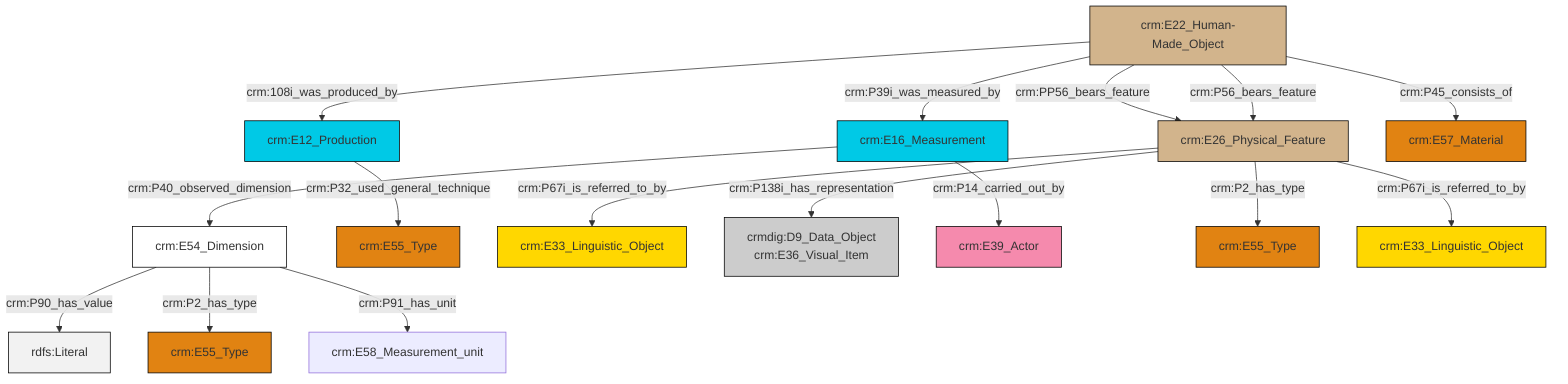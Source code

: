 graph TD
classDef Literal fill:#f2f2f2,stroke:#000000;
classDef CRM_Entity fill:#FFFFFF,stroke:#000000;
classDef Temporal_Entity fill:#00C9E6, stroke:#000000;
classDef Type fill:#E18312, stroke:#000000;
classDef Time-Span fill:#2C9C91, stroke:#000000;
classDef Appellation fill:#FFEB7F, stroke:#000000;
classDef Place fill:#008836, stroke:#000000;
classDef Persistent_Item fill:#B266B2, stroke:#000000;
classDef Conceptual_Object fill:#FFD700, stroke:#000000;
classDef Physical_Thing fill:#D2B48C, stroke:#000000;
classDef Actor fill:#f58aad, stroke:#000000;
classDef PC_Classes fill:#4ce600, stroke:#000000;
classDef Multi fill:#cccccc,stroke:#000000;

0["crm:E54_Dimension"]:::CRM_Entity -->|crm:P90_has_value| 1[rdfs:Literal]:::Literal
4["crm:E22_Human-Made_Object"]:::Physical_Thing -->|crm:PP56_bears_feature| 5["crm:E26_Physical_Feature"]:::Physical_Thing
0["crm:E54_Dimension"]:::CRM_Entity -->|crm:P2_has_type| 6["crm:E55_Type"]:::Type
12["crm:E16_Measurement"]:::Temporal_Entity -->|crm:P40_observed_dimension| 0["crm:E54_Dimension"]:::CRM_Entity
4["crm:E22_Human-Made_Object"]:::Physical_Thing -->|crm:108i_was_produced_by| 13["crm:E12_Production"]:::Temporal_Entity
12["crm:E16_Measurement"]:::Temporal_Entity -->|crm:P14_carried_out_by| 14["crm:E39_Actor"]:::Actor
13["crm:E12_Production"]:::Temporal_Entity -->|crm:P32_used_general_technique| 2["crm:E55_Type"]:::Type
4["crm:E22_Human-Made_Object"]:::Physical_Thing -->|crm:P39i_was_measured_by| 12["crm:E16_Measurement"]:::Temporal_Entity
0["crm:E54_Dimension"]:::CRM_Entity -->|crm:P91_has_unit| 19["crm:E58_Measurement_unit"]:::Default
5["crm:E26_Physical_Feature"]:::Physical_Thing -->|crm:P138i_has_representation| 9["crmdig:D9_Data_Object<br>crm:E36_Visual_Item"]:::Multi
5["crm:E26_Physical_Feature"]:::Physical_Thing -->|crm:P67i_is_referred_to_by| 7["crm:E33_Linguistic_Object"]:::Conceptual_Object
5["crm:E26_Physical_Feature"]:::Physical_Thing -->|crm:P2_has_type| 22["crm:E55_Type"]:::Type
5["crm:E26_Physical_Feature"]:::Physical_Thing -->|crm:P67i_is_referred_to_by| 27["crm:E33_Linguistic_Object"]:::Conceptual_Object
4["crm:E22_Human-Made_Object"]:::Physical_Thing -->|crm:P45_consists_of| 16["crm:E57_Material"]:::Type
4["crm:E22_Human-Made_Object"]:::Physical_Thing -->|crm:P56_bears_feature| 5["crm:E26_Physical_Feature"]:::Physical_Thing